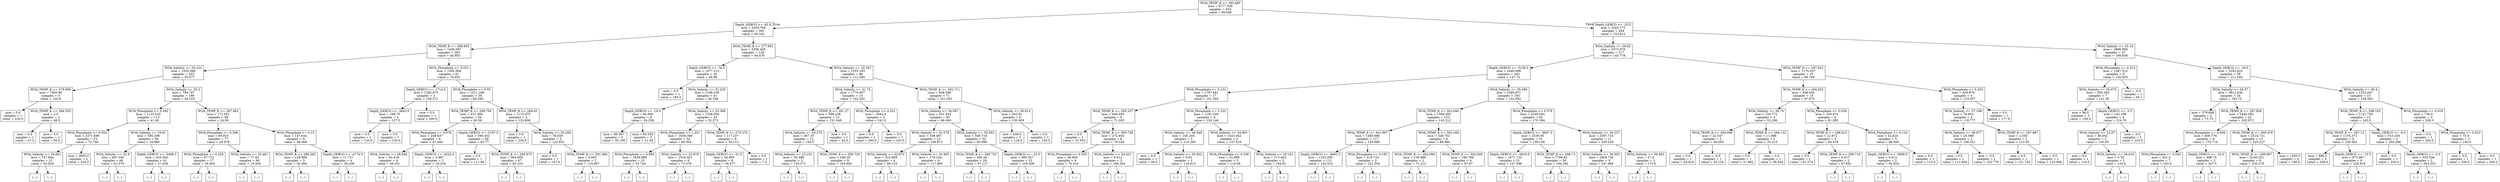 digraph Tree {
node [shape=box] ;
0 [label="WOA_TEMP_K <= 293.485\nmse = 4777.536\nsamples = 655\nvalue = 99.646"] ;
1 [label="Depth_GEBCO <= -82.0\nmse = 2200.769\nsamples = 391\nvalue = 60.342"] ;
0 -> 1 [labeldistance=2.5, labelangle=45, headlabel="True"] ;
2 [label="WOA_TEMP_K <= 288.805\nmse = 1436.097\nsamples = 263\nvalue = 44.953"] ;
1 -> 2 ;
3 [label="WOA_Salinity <= 33.221\nmse = 1025.069\nsamples = 202\nvalue = 35.477"] ;
2 -> 3 ;
4 [label="WOA_TEMP_K <= 279.606\nmse = 7950.96\nsamples = 3\nvalue = 120.8"] ;
3 -> 4 ;
5 [label="mse = 0.0\nsamples = 1\nvalue = 230.0"] ;
4 -> 5 ;
6 [label="WOA_TEMP_K <= 284.555\nmse = 2.0\nsamples = 2\nvalue = 48.0"] ;
4 -> 6 ;
7 [label="mse = 0.0\nsamples = 1\nvalue = 47.0"] ;
6 -> 7 ;
8 [label="mse = 0.0\nsamples = 1\nvalue = 50.0"] ;
6 -> 8 ;
9 [label="WOA_Salinity <= 35.2\nmse = 794.797\nsamples = 199\nvalue = 34.105"] ;
3 -> 9 ;
10 [label="WOA_Phosphate <= 0.592\nmse = 1125.525\nsamples = 113\nvalue = 41.49"] ;
9 -> 10 ;
11 [label="WOA_Phosphate <= 0.554\nmse = 2371.689\nsamples = 23\nvalue = 72.746"] ;
10 -> 11 ;
12 [label="WOA_Salinity <= 34.661\nmse = 747.844\nsamples = 21\nvalue = 62.929"] ;
11 -> 12 ;
13 [label="(...)"] ;
12 -> 13 ;
36 [label="(...)"] ;
12 -> 36 ;
51 [label="mse = 3600.0\nsamples = 2\nvalue = 220.0"] ;
11 -> 51 ;
52 [label="WOA_Salinity <= 33.91\nmse = 595.298\nsamples = 90\nvalue = 34.686"] ;
10 -> 52 ;
53 [label="WOA_Salinity <= 33.9\nmse = 647.592\nsamples = 49\nvalue = 41.279"] ;
52 -> 53 ;
54 [label="(...)"] ;
53 -> 54 ;
133 [label="(...)"] ;
53 -> 133 ;
138 [label="Depth_GEBCO <= -5498.5\nmse = 425.402\nsamples = 41\nvalue = 27.028"] ;
52 -> 138 ;
139 [label="(...)"] ;
138 -> 139 ;
142 [label="(...)"] ;
138 -> 142 ;
215 [label="WOA_TEMP_K <= 287.483\nmse = 172.051\nsamples = 86\nvalue = 24.09"] ;
9 -> 215 ;
216 [label="WOA_Phosphate <= 0.306\nmse = 89.925\nsamples = 77\nvalue = 20.978"] ;
215 -> 216 ;
217 [label="WOA_Phosphate <= 0.229\nmse = 67.731\nsamples = 17\nvalue = 29.265"] ;
216 -> 217 ;
218 [label="(...)"] ;
217 -> 218 ;
223 [label="(...)"] ;
217 -> 223 ;
236 [label="WOA_Salinity <= 35.461\nmse = 77.42\nsamples = 60\nvalue = 19.269"] ;
216 -> 236 ;
237 [label="(...)"] ;
236 -> 237 ;
290 [label="(...)"] ;
236 -> 290 ;
297 [label="WOA_Phosphate <= 0.15\nmse = 147.644\nsamples = 9\nvalue = 48.368"] ;
215 -> 297 ;
298 [label="WOA_TEMP_K <= 288.362\nmse = 128.908\nsamples = 5\nvalue = 56.384"] ;
297 -> 298 ;
299 [label="(...)"] ;
298 -> 299 ;
304 [label="(...)"] ;
298 -> 304 ;
307 [label="Depth_GEBCO <= -4774.0\nmse = 11.727\nsamples = 4\nvalue = 39.208"] ;
297 -> 307 ;
308 [label="(...)"] ;
307 -> 308 ;
309 [label="(...)"] ;
307 -> 309 ;
314 [label="WOA_Phosphate <= 0.021\nmse = 1562.066\nsamples = 61\nvalue = 74.602"] ;
2 -> 314 ;
315 [label="Depth_GEBCO <= -1714.5\nmse = 1383.673\nsamples = 3\nvalue = 158.571"] ;
314 -> 315 ;
316 [label="Depth_GEBCO <= -3843.0\nmse = 168.75\nsamples = 2\nvalue = 127.5"] ;
315 -> 316 ;
317 [label="mse = 0.0\nsamples = 1\nvalue = 120.0"] ;
316 -> 317 ;
318 [label="mse = 0.0\nsamples = 1\nvalue = 150.0"] ;
316 -> 318 ;
319 [label="mse = 0.0\nsamples = 1\nvalue = 200.0"] ;
315 -> 319 ;
320 [label="WOA_Phosphate <= 0.55\nmse = 1011.188\nsamples = 58\nvalue = 68.349"] ;
314 -> 320 ;
321 [label="WOA_TEMP_K <= 289.795\nmse = 431.366\nsamples = 54\nvalue = 60.58"] ;
320 -> 321 ;
322 [label="WOA_Phosphate <= 0.079\nmse = 249.637\nsamples = 6\nvalue = 41.444"] ;
321 -> 322 ;
323 [label="WOA_Salinity <= 36.049\nmse = 92.418\nsamples = 4\nvalue = 49.181"] ;
322 -> 323 ;
324 [label="(...)"] ;
323 -> 324 ;
329 [label="(...)"] ;
323 -> 329 ;
330 [label="Depth_GEBCO <= -4222.0\nmse = 2.987\nsamples = 2\nvalue = 18.234"] ;
322 -> 330 ;
331 [label="(...)"] ;
330 -> 331 ;
332 [label="(...)"] ;
330 -> 332 ;
333 [label="Depth_GEBCO <= -5197.0\nmse = 390.452\nsamples = 48\nvalue = 63.77"] ;
321 -> 333 ;
334 [label="mse = 0.0\nsamples = 1\nvalue = 111.06"] ;
333 -> 334 ;
335 [label="WOA_TEMP_K <= 289.875\nmse = 364.009\nsamples = 47\nvalue = 63.103"] ;
333 -> 335 ;
336 [label="(...)"] ;
335 -> 336 ;
339 [label="(...)"] ;
335 -> 339 ;
416 [label="WOA_TEMP_K <= 289.62\nmse = 1115.975\nsamples = 4\nvalue = 133.608"] ;
320 -> 416 ;
417 [label="mse = 0.0\nsamples = 1\nvalue = 230.6"] ;
416 -> 417 ;
418 [label="WOA_Salinity <= 35.208\nmse = 78.559\nsamples = 3\nvalue = 122.831"] ;
416 -> 418 ;
419 [label="mse = 0.0\nsamples = 1\nvalue = 147.9"] ;
418 -> 419 ;
420 [label="WOA_TEMP_K <= 291.369\nmse = 0.003\nsamples = 2\nvalue = 119.697"] ;
418 -> 420 ;
421 [label="(...)"] ;
420 -> 421 ;
422 [label="(...)"] ;
420 -> 422 ;
423 [label="WOA_TEMP_K <= 277.681\nmse = 2206.495\nsamples = 128\nvalue = 94.476"] ;
1 -> 423 ;
424 [label="Depth_GEBCO <= -76.0\nmse = 1477.215\nsamples = 42\nvalue = 48.86"] ;
423 -> 424 ;
425 [label="mse = 0.0\nsamples = 1\nvalue = 180.0"] ;
424 -> 425 ;
426 [label="WOA_Salinity <= 32.229\nmse = 1168.539\nsamples = 41\nvalue = 46.338"] ;
424 -> 426 ;
427 [label="Depth_GEBCO <= -19.5\nmse = 94.908\nsamples = 8\nvalue = 26.559"] ;
426 -> 427 ;
428 [label="mse = 89.367\nsamples = 5\nvalue = 30.109"] ;
427 -> 428 ;
429 [label="mse = 60.336\nsamples = 3\nvalue = 21.59"] ;
427 -> 429 ;
430 [label="WOA_Salinity <= 33.366\nmse = 1338.056\nsamples = 33\nvalue = 52.272"] ;
426 -> 430 ;
431 [label="WOA_Phosphate <= 1.251\nmse = 1659.368\nsamples = 24\nvalue = 60.054"] ;
430 -> 431 ;
432 [label="WOA_Phosphate <= 0.959\nmse = 1838.999\nsamples = 15\nvalue = 53.744"] ;
431 -> 432 ;
433 [label="(...)"] ;
432 -> 433 ;
436 [label="(...)"] ;
432 -> 436 ;
437 [label="WOA_Salinity <= 32.979\nmse = 1018.561\nsamples = 9\nvalue = 73.378"] ;
431 -> 437 ;
438 [label="(...)"] ;
437 -> 438 ;
439 [label="(...)"] ;
437 -> 439 ;
444 [label="WOA_TEMP_K <= 273.375\nmse = 117.237\nsamples = 9\nvalue = 34.112"] ;
430 -> 444 ;
445 [label="Depth_GEBCO <= -31.5\nmse = 54.995\nsamples = 8\nvalue = 36.577"] ;
444 -> 445 ;
446 [label="(...)"] ;
445 -> 446 ;
453 [label="(...)"] ;
445 -> 453 ;
456 [label="mse = 0.0\nsamples = 1\nvalue = 7.0"] ;
444 -> 456 ;
457 [label="WOA_Salinity <= 32.347\nmse = 1355.193\nsamples = 86\nvalue = 112.384"] ;
423 -> 457 ;
458 [label="WOA_Salinity <= 31.74\nmse = 1779.957\nsamples = 15\nvalue = 162.292"] ;
457 -> 458 ;
459 [label="WOA_TEMP_K <= 291.27\nmse = 588.236\nsamples = 13\nvalue = 151.048"] ;
458 -> 459 ;
460 [label="WOA_Salinity <= 24.275\nmse = 367.35\nsamples = 12\nvalue = 154.5"] ;
459 -> 460 ;
461 [label="WOA_Salinity <= 15.181\nmse = 35.388\nsamples = 3\nvalue = 135.571"] ;
460 -> 461 ;
462 [label="(...)"] ;
461 -> 462 ;
463 [label="(...)"] ;
461 -> 463 ;
464 [label="WOA_TEMP_K <= 290.728\nmse = 249.29\nsamples = 9\nvalue = 164.692"] ;
460 -> 464 ;
465 [label="(...)"] ;
464 -> 465 ;
474 [label="(...)"] ;
464 -> 474 ;
481 [label="mse = 0.0\nsamples = 1\nvalue = 82.0"] ;
459 -> 481 ;
482 [label="WOA_Phosphate <= 0.251\nmse = 3042.0\nsamples = 2\nvalue = 241.0"] ;
458 -> 482 ;
483 [label="mse = 0.0\nsamples = 1\nvalue = 280.0"] ;
482 -> 483 ;
484 [label="mse = 0.0\nsamples = 1\nvalue = 163.0"] ;
482 -> 484 ;
485 [label="WOA_TEMP_K <= 292.711\nmse = 608.366\nsamples = 71\nvalue = 101.593"] ;
457 -> 485 ;
486 [label="WOA_Salinity <= 34.097\nmse = 541.443\nsamples = 65\nvalue = 98.369"] ;
485 -> 486 ;
487 [label="WOA_Salinity <= 33.279\nmse = 339.487\nsamples = 13\nvalue = 109.972"] ;
486 -> 487 ;
488 [label="WOA_Salinity <= 32.873\nmse = 323.859\nsamples = 4\nvalue = 96.125"] ;
487 -> 488 ;
489 [label="(...)"] ;
488 -> 489 ;
492 [label="(...)"] ;
488 -> 492 ;
495 [label="WOA_Salinity <= 33.405\nmse = 176.244\nsamples = 9\nvalue = 117.885"] ;
487 -> 495 ;
496 [label="(...)"] ;
495 -> 496 ;
497 [label="(...)"] ;
495 -> 497 ;
512 [label="WOA_Salinity <= 35.053\nmse = 549.718\nsamples = 52\nvalue = 95.096"] ;
486 -> 512 ;
513 [label="WOA_TEMP_K <= 289.755\nmse = 380.44\nsamples = 29\nvalue = 87.127"] ;
512 -> 513 ;
514 [label="(...)"] ;
513 -> 514 ;
559 [label="(...)"] ;
513 -> 559 ;
562 [label="Depth_GEBCO <= -23.5\nmse = 580.267\nsamples = 23\nvalue = 105.408"] ;
512 -> 562 ;
563 [label="(...)"] ;
562 -> 563 ;
580 [label="(...)"] ;
562 -> 580 ;
585 [label="WOA_Salinity <= 36.614\nmse = 262.81\nsamples = 6\nvalue = 130.909"] ;
485 -> 585 ;
586 [label="mse = 249.0\nsamples = 5\nvalue = 129.0"] ;
585 -> 586 ;
587 [label="mse = 0.0\nsamples = 1\nvalue = 150.0"] ;
585 -> 587 ;
588 [label="Depth_GEBCO <= -25.5\nmse = 3265.773\nsamples = 264\nvalue = 153.812"] ;
0 -> 588 [labeldistance=2.5, labelangle=-45, headlabel="False"] ;
589 [label="WOA_Salinity <= 36.62\nmse = 2572.679\nsamples = 217\nvalue = 143.778"] ;
588 -> 589 ;
590 [label="Depth_GEBCO <= -5150.5\nmse = 2440.696\nsamples = 202\nvalue = 147.72"] ;
589 -> 590 ;
591 [label="WOA_Phosphate <= 0.131\nmse = 1797.881\nsamples = 17\nvalue = 101.594"] ;
590 -> 591 ;
592 [label="WOA_TEMP_K <= 295.207\nmse = 649.495\nsamples = 9\nvalue = 71.003"] ;
591 -> 592 ;
593 [label="mse = 0.0\nsamples = 1\nvalue = 21.053"] ;
592 -> 593 ;
594 [label="WOA_TEMP_K <= 300.728\nmse = 272.603\nsamples = 8\nvalue = 79.328"] ;
592 -> 594 ;
595 [label="WOA_Phosphate <= 0.055\nmse = 36.405\nsamples = 6\nvalue = 70.316"] ;
594 -> 595 ;
596 [label="(...)"] ;
595 -> 596 ;
599 [label="(...)"] ;
595 -> 599 ;
604 [label="WOA_Salinity <= 34.431\nmse = 6.612\nsamples = 2\nvalue = 106.364"] ;
594 -> 604 ;
605 [label="(...)"] ;
604 -> 605 ;
606 [label="(...)"] ;
604 -> 606 ;
607 [label="WOA_Phosphate <= 0.232\nmse = 1181.029\nsamples = 8\nvalue = 130.146"] ;
591 -> 607 ;
608 [label="WOA_Salinity <= 34.546\nmse = 165.205\nsamples = 3\nvalue = 110.295"] ;
607 -> 608 ;
609 [label="mse = 0.0\nsamples = 1\nvalue = 90.0"] ;
608 -> 609 ;
610 [label="WOA_Salinity <= 35.922\nmse = 0.63\nsamples = 2\nvalue = 118.413"] ;
608 -> 610 ;
611 [label="(...)"] ;
610 -> 611 ;
612 [label="(...)"] ;
610 -> 612 ;
613 [label="WOA_Salinity <= 34.981\nmse = 1423.342\nsamples = 5\nvalue = 147.516"] ;
607 -> 613 ;
614 [label="WOA_Phosphate <= 0.336\nmse = 52.998\nsamples = 3\nvalue = 119.08"] ;
613 -> 614 ;
615 [label="(...)"] ;
614 -> 615 ;
616 [label="(...)"] ;
614 -> 616 ;
619 [label="WOA_Salinity <= 35.161\nmse = 113.402\nsamples = 2\nvalue = 194.91"] ;
613 -> 619 ;
620 [label="(...)"] ;
619 -> 620 ;
621 [label="(...)"] ;
619 -> 621 ;
622 [label="WOA_Salinity <= 35.586\nmse = 2280.871\nsamples = 185\nvalue = 152.092"] ;
590 -> 622 ;
623 [label="WOA_TEMP_K <= 302.046\nmse = 1569.485\nsamples = 123\nvalue = 143.212"] ;
622 -> 623 ;
624 [label="WOA_TEMP_K <= 301.997\nmse = 1485.686\nsamples = 117\nvalue = 145.689"] ;
623 -> 624 ;
625 [label="Depth_GEBCO <= -4691.5\nmse = 1252.005\nsamples = 115\nvalue = 142.533"] ;
624 -> 625 ;
626 [label="(...)"] ;
625 -> 626 ;
649 [label="(...)"] ;
625 -> 649 ;
808 [label="WOA_Phosphate <= 0.183\nmse = 219.724\nsamples = 2\nvalue = 231.354"] ;
624 -> 808 ;
809 [label="(...)"] ;
808 -> 809 ;
810 [label="(...)"] ;
808 -> 810 ;
811 [label="WOA_TEMP_K <= 302.168\nmse = 328.752\nsamples = 6\nvalue = 88.984"] ;
623 -> 811 ;
812 [label="WOA_TEMP_K <= 302.094\nmse = 138.889\nsamples = 2\nvalue = 71.212"] ;
811 -> 812 ;
813 [label="(...)"] ;
812 -> 813 ;
814 [label="(...)"] ;
812 -> 814 ;
815 [label="WOA_TEMP_K <= 302.929\nmse = 186.799\nsamples = 4\nvalue = 97.87"] ;
811 -> 815 ;
816 [label="(...)"] ;
815 -> 816 ;
821 [label="(...)"] ;
815 -> 821 ;
822 [label="WOA_Phosphate <= 0.378\nmse = 3249.292\nsamples = 62\nvalue = 170.384"] ;
622 -> 822 ;
823 [label="Depth_GEBCO <= -3667.5\nmse = 2536.95\nsamples = 51\nvalue = 158.106"] ;
822 -> 823 ;
824 [label="Depth_GEBCO <= -4919.0\nmse = 1671.732\nsamples = 21\nvalue = 127.096"] ;
823 -> 824 ;
825 [label="(...)"] ;
824 -> 825 ;
836 [label="(...)"] ;
824 -> 836 ;
863 [label="WOA_TEMP_K <= 298.73\nmse = 1769.82\nsamples = 30\nvalue = 184.292"] ;
823 -> 863 ;
864 [label="(...)"] ;
863 -> 864 ;
883 [label="(...)"] ;
863 -> 883 ;
894 [label="WOA_Salinity <= 36.237\nmse = 2397.724\nsamples = 11\nvalue = 230.329"] ;
822 -> 894 ;
895 [label="WOA_Salinity <= 36.002\nmse = 1804.734\nsamples = 8\nvalue = 247.969"] ;
894 -> 895 ;
896 [label="(...)"] ;
895 -> 896 ;
907 [label="(...)"] ;
895 -> 907 ;
910 [label="WOA_Salinity <= 36.483\nmse = 27.0\nsamples = 3\nvalue = 173.0"] ;
894 -> 910 ;
911 [label="(...)"] ;
910 -> 911 ;
912 [label="(...)"] ;
910 -> 912 ;
913 [label="WOA_TEMP_K <= 297.022\nmse = 1170.537\nsamples = 15\nvalue = 88.756"] ;
589 -> 913 ;
914 [label="WOA_TEMP_K <= 294.433\nmse = 448.644\nsamples = 10\nvalue = 67.875"] ;
913 -> 914 ;
915 [label="WOA_Salinity <= 36.74\nmse = 134.772\nsamples = 4\nvalue = 52.206"] ;
914 -> 915 ;
916 [label="WOA_TEMP_K <= 294.096\nmse = 22.547\nsamples = 2\nvalue = 59.003"] ;
915 -> 916 ;
917 [label="mse = 0.0\nsamples = 1\nvalue = 64.818"] ;
916 -> 917 ;
918 [label="mse = -0.0\nsamples = 1\nvalue = 55.126"] ;
916 -> 918 ;
919 [label="WOA_TEMP_K <= 294.132\nmse = 11.096\nsamples = 2\nvalue = 35.213"] ;
915 -> 919 ;
920 [label="mse = 0.0\nsamples = 1\nvalue = 31.882"] ;
919 -> 920 ;
921 [label="mse = 0.0\nsamples = 1\nvalue = 38.544"] ;
919 -> 921 ;
922 [label="WOA_Phosphate <= 0.039\nmse = 320.474\nsamples = 6\nvalue = 81.585"] ;
914 -> 922 ;
923 [label="WOA_TEMP_K <= 296.012\nmse = 12.972\nsamples = 3\nvalue = 64.478"] ;
922 -> 923 ;
924 [label="mse = 0.0\nsamples = 1\nvalue = 61.274"] ;
923 -> 924 ;
925 [label="WOA_TEMP_K <= 296.718\nmse = 5.417\nsamples = 2\nvalue = 67.681"] ;
923 -> 925 ;
926 [label="(...)"] ;
925 -> 926 ;
927 [label="(...)"] ;
925 -> 927 ;
928 [label="WOA_Phosphate <= 0.134\nmse = 42.624\nsamples = 3\nvalue = 98.693"] ;
922 -> 928 ;
929 [label="Depth_GEBCO <= -3669.0\nmse = 0.012\nsamples = 2\nvalue = 94.924"] ;
928 -> 929 ;
930 [label="(...)"] ;
929 -> 930 ;
931 [label="(...)"] ;
929 -> 931 ;
932 [label="mse = 0.0\nsamples = 1\nvalue = 110.0"] ;
928 -> 932 ;
933 [label="WOA_Phosphate <= 0.203\nmse = 435.878\nsamples = 5\nvalue = 123.557"] ;
913 -> 933 ;
934 [label="WOA_Salinity <= 37.196\nmse = 76.602\nsamples = 4\nvalue = 116.777"] ;
933 -> 934 ;
935 [label="WOA_Salinity <= 36.977\nmse = 25.088\nsamples = 2\nvalue = 106.321"] ;
934 -> 935 ;
936 [label="mse = 0.0\nsamples = 1\nvalue = 113.404"] ;
935 -> 936 ;
937 [label="mse = -0.0\nsamples = 1\nvalue = 102.779"] ;
935 -> 937 ;
938 [label="WOA_TEMP_K <= 297.967\nmse = 2.556\nsamples = 2\nvalue = 123.05"] ;
934 -> 938 ;
939 [label="mse = 0.0\nsamples = 1\nvalue = 121.745"] ;
938 -> 939 ;
940 [label="mse = 0.0\nsamples = 1\nvalue = 125.008"] ;
938 -> 940 ;
941 [label="mse = 0.0\nsamples = 1\nvalue = 177.8"] ;
933 -> 941 ;
942 [label="WOA_Salinity <= 33.16\nmse = 3896.969\nsamples = 47\nvalue = 198.838"] ;
588 -> 942 ;
943 [label="WOA_Phosphate <= 0.315\nmse = 1387.522\nsamples = 8\nvalue = 126.833"] ;
942 -> 943 ;
944 [label="WOA_Salinity <= 20.075\nmse = 395.394\nsamples = 7\nvalue = 141.38"] ;
943 -> 944 ;
945 [label="mse = 96.0\nsamples = 3\nvalue = 158.0"] ;
944 -> 945 ;
946 [label="Depth_GEBCO <= -3.5\nmse = 142.338\nsamples = 4\nvalue = 124.76"] ;
944 -> 946 ;
947 [label="WOA_Salinity <= 22.87\nmse = 38.002\nsamples = 3\nvalue = 130.05"] ;
946 -> 947 ;
948 [label="mse = 0.0\nsamples = 1\nvalue = 120.0"] ;
947 -> 948 ;
949 [label="WOA_Salinity <= 28.016\nmse = 5.78\nsamples = 2\nvalue = 133.4"] ;
947 -> 949 ;
950 [label="(...)"] ;
949 -> 950 ;
951 [label="(...)"] ;
949 -> 951 ;
952 [label="mse = -0.0\nsamples = 1\nvalue = 103.6"] ;
946 -> 952 ;
953 [label="mse = -0.0\nsamples = 1\nvalue = 54.1"] ;
943 -> 953 ;
954 [label="Depth_GEBCO <= -16.5\nmse = 3263.425\nsamples = 39\nvalue = 211.544"] ;
942 -> 954 ;
955 [label="WOA_Salinity <= 34.57\nmse = 3812.438\nsamples = 24\nvalue = 192.75"] ;
954 -> 955 ;
956 [label="mse = 379.688\nsamples = 2\nvalue = 73.75"] ;
955 -> 956 ;
957 [label="WOA_TEMP_K <= 297.926\nmse = 2445.583\nsamples = 22\nvalue = 205.972"] ;
955 -> 957 ;
958 [label="WOA_Phosphate <= 0.059\nmse = 838.776\nsamples = 9\nvalue = 175.714"] ;
957 -> 958 ;
959 [label="WOA_Phosphate <= 0.043\nmse = 421.0\nsamples = 7\nvalue = 163.0"] ;
958 -> 959 ;
960 [label="(...)"] ;
959 -> 960 ;
963 [label="(...)"] ;
959 -> 963 ;
964 [label="Depth_GEBCO <= -23.0\nmse = 468.75\nsamples = 2\nvalue = 207.5"] ;
958 -> 964 ;
965 [label="(...)"] ;
964 -> 965 ;
966 [label="(...)"] ;
964 -> 966 ;
967 [label="WOA_TEMP_K <= 300.478\nmse = 2514.721\nsamples = 13\nvalue = 225.227"] ;
957 -> 967 ;
968 [label="WOA_TEMP_K <= 299.997\nmse = 2240.201\nsamples = 9\nvalue = 235.278"] ;
967 -> 968 ;
969 [label="(...)"] ;
968 -> 969 ;
974 [label="(...)"] ;
968 -> 974 ;
975 [label="mse = 1250.0\nsamples = 4\nvalue = 180.0"] ;
967 -> 975 ;
976 [label="WOA_Salinity <= 36.4\nmse = 1253.667\nsamples = 15\nvalue = 238.393"] ;
954 -> 976 ;
977 [label="WOA_TEMP_K <= 299.102\nmse = 1121.739\nsamples = 12\nvalue = 245.0"] ;
976 -> 977 ;
978 [label="WOA_TEMP_K <= 297.12\nmse = 1155.371\nsamples = 9\nvalue = 236.562"] ;
977 -> 978 ;
979 [label="mse = 886.0\nsamples = 3\nvalue = 258.0"] ;
978 -> 979 ;
980 [label="Depth_GEBCO <= -15.5\nmse = 973.967\nsamples = 6\nvalue = 226.818"] ;
978 -> 980 ;
981 [label="(...)"] ;
980 -> 981 ;
982 [label="(...)"] ;
980 -> 982 ;
985 [label="Depth_GEBCO <= -9.0\nmse = 510.204\nsamples = 3\nvalue = 264.286"] ;
977 -> 985 ;
986 [label="mse = 0.0\nsamples = 1\nvalue = 250.0"] ;
985 -> 986 ;
987 [label="Depth_GEBCO <= -5.0\nmse = 555.556\nsamples = 2\nvalue = 283.333"] ;
985 -> 987 ;
988 [label="(...)"] ;
987 -> 988 ;
989 [label="(...)"] ;
987 -> 989 ;
990 [label="WOA_Phosphate <= 0.018\nmse = 736.0\nsamples = 3\nvalue = 208.0"] ;
976 -> 990 ;
991 [label="mse = 0.0\nsamples = 1\nvalue = 260.0"] ;
990 -> 991 ;
992 [label="WOA_Phosphate <= 0.023\nmse = 75.0\nsamples = 2\nvalue = 195.0"] ;
990 -> 992 ;
993 [label="mse = 0.0\nsamples = 1\nvalue = 180.0"] ;
992 -> 993 ;
994 [label="mse = 0.0\nsamples = 1\nvalue = 200.0"] ;
992 -> 994 ;
}